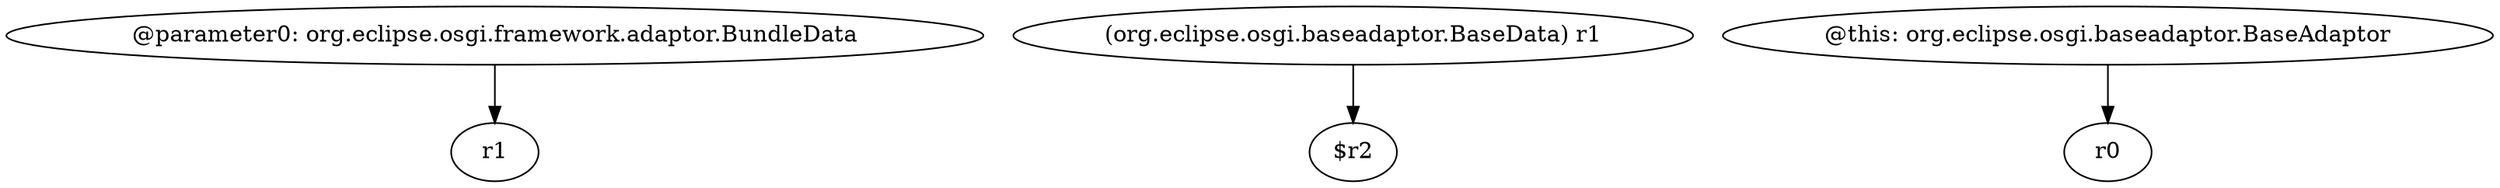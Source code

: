 digraph g {
0[label="@parameter0: org.eclipse.osgi.framework.adaptor.BundleData"]
1[label="r1"]
0->1[label=""]
2[label="(org.eclipse.osgi.baseadaptor.BaseData) r1"]
3[label="$r2"]
2->3[label=""]
4[label="@this: org.eclipse.osgi.baseadaptor.BaseAdaptor"]
5[label="r0"]
4->5[label=""]
}